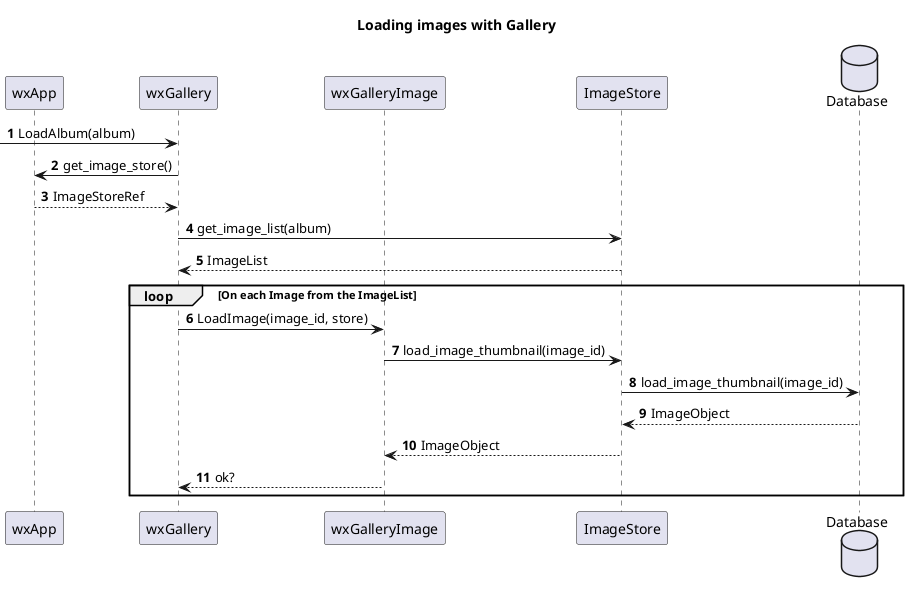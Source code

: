 @startuml
'https://plantuml.com/sequence-diagram

title Loading images with Gallery
participant     wxApp as app
participant     wxGallery as gallery
participant     wxGalleryImage as image
participant     ImageStore as store
database        Database as db

autonumber

-> gallery : LoadAlbum(album)
gallery -> app : get_image_store()
app --> gallery : ImageStoreRef
gallery -> store : get_image_list(album)
store --> gallery : ImageList

loop On each Image from the ImageList
    gallery -> image : LoadImage(image_id, store)
    image -> store : load_image_thumbnail(image_id)
    store -> db : load_image_thumbnail(image_id)
    db --> store : ImageObject
    store --> image : ImageObject
    image --> gallery : ok?
end

@enduml